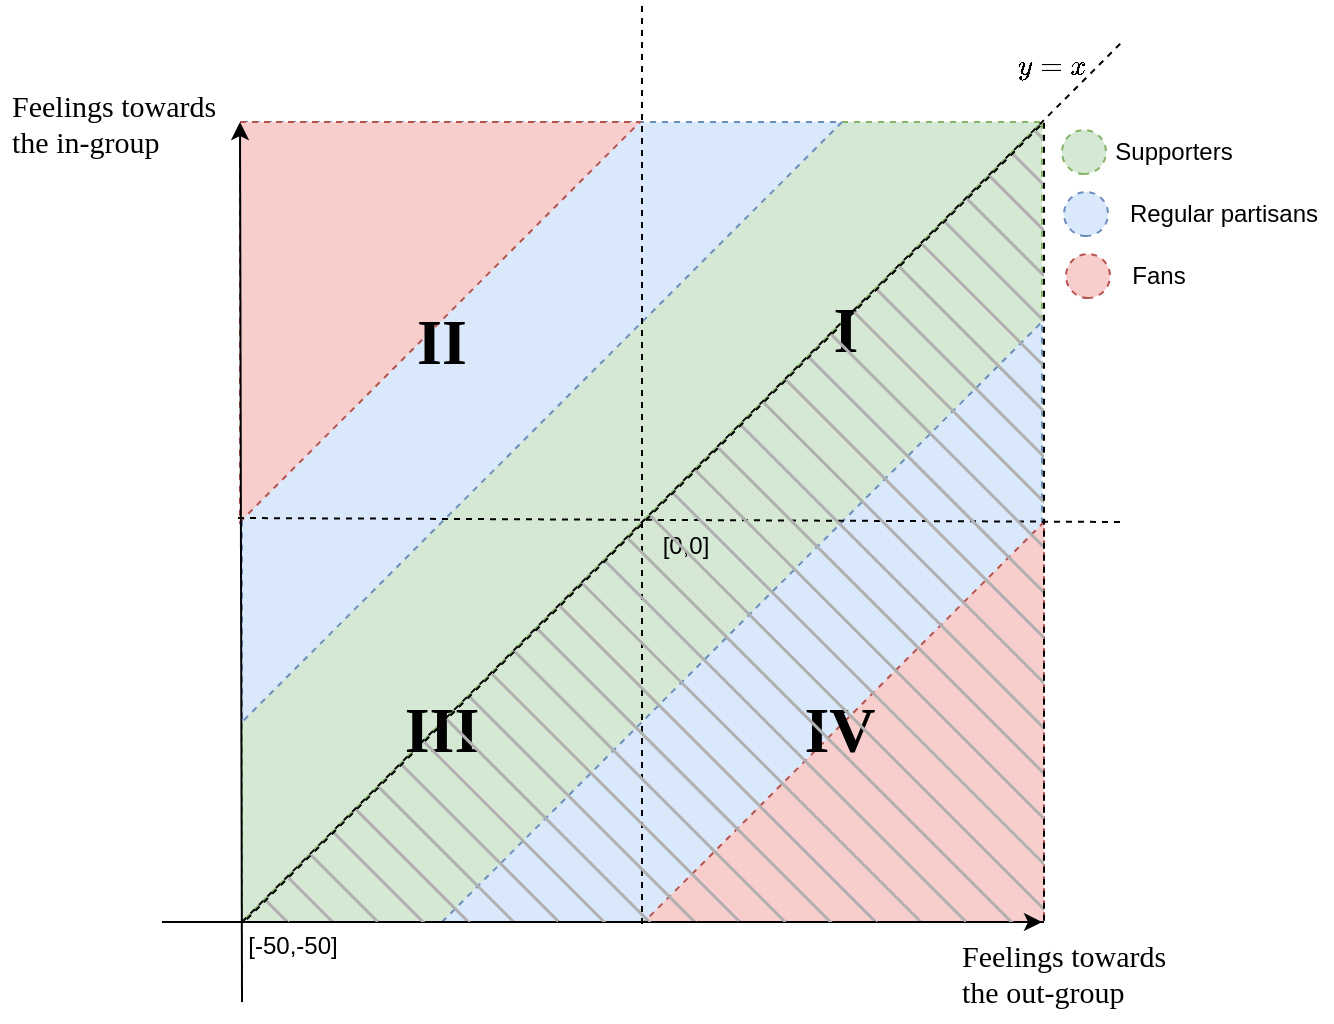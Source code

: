 <mxfile version="20.2.3" type="device"><diagram id="XeUqT9JJOssUZ1a4HoXG" name="Página-1"><mxGraphModel dx="1183" dy="721" grid="1" gridSize="10" guides="1" tooltips="1" connect="1" arrows="1" fold="1" page="0" pageScale="1" pageWidth="800" pageHeight="800" background="none" math="1" shadow="0"><root><mxCell id="0"/><mxCell id="1" parent="0"/><mxCell id="sozN3ZFLkWiIzvAPSyXE-25" value="" style="group;rotation=-180;" vertex="1" connectable="0" parent="1"><mxGeometry x="200" y="200" width="401" height="400" as="geometry"/></mxCell><mxCell id="sozN3ZFLkWiIzvAPSyXE-22" value="" style="verticalLabelPosition=bottom;verticalAlign=top;html=1;shape=mxgraph.basic.orthogonal_triangle;dashed=1;rotation=-90;fillColor=#d5e8d4;strokeColor=#82b366;" vertex="1" parent="sozN3ZFLkWiIzvAPSyXE-25"><mxGeometry width="400" height="400" as="geometry"/></mxCell><mxCell id="sozN3ZFLkWiIzvAPSyXE-23" value="" style="verticalLabelPosition=bottom;verticalAlign=top;html=1;shape=mxgraph.basic.orthogonal_triangle;dashed=1;rotation=-90;fillColor=#dae8fc;strokeColor=#6c8ebf;" vertex="1" parent="sozN3ZFLkWiIzvAPSyXE-25"><mxGeometry x="100" y="100" width="300" height="300" as="geometry"/></mxCell><mxCell id="sozN3ZFLkWiIzvAPSyXE-24" value="" style="verticalLabelPosition=bottom;verticalAlign=top;html=1;shape=mxgraph.basic.orthogonal_triangle;dashed=1;rotation=-90;fillColor=#f8cecc;strokeColor=#b85450;" vertex="1" parent="sozN3ZFLkWiIzvAPSyXE-25"><mxGeometry x="201" y="200" width="200" height="200" as="geometry"/></mxCell><mxCell id="sozN3ZFLkWiIzvAPSyXE-9" value="" style="verticalLabelPosition=bottom;verticalAlign=top;html=1;shape=mxgraph.basic.orthogonal_triangle;dashed=1;rotation=90;fillColor=#d5e8d4;strokeColor=#82b366;" vertex="1" parent="1"><mxGeometry x="200" y="200" width="400" height="400" as="geometry"/></mxCell><mxCell id="sozN3ZFLkWiIzvAPSyXE-10" value="" style="verticalLabelPosition=bottom;verticalAlign=top;html=1;shape=mxgraph.basic.orthogonal_triangle;dashed=1;rotation=90;fillColor=#dae8fc;strokeColor=#6c8ebf;" vertex="1" parent="1"><mxGeometry x="200" y="200" width="300" height="300" as="geometry"/></mxCell><mxCell id="sozN3ZFLkWiIzvAPSyXE-12" value="" style="verticalLabelPosition=bottom;verticalAlign=top;html=1;shape=mxgraph.basic.orthogonal_triangle;dashed=1;rotation=90;fillColor=#f8cecc;strokeColor=#b85450;" vertex="1" parent="1"><mxGeometry x="199" y="200" width="200" height="200" as="geometry"/></mxCell><mxCell id="bAm20Q3qM2fMfq0TDoM_-10" value="&lt;h2&gt;&lt;font style=&quot;font-size: 32px;&quot;&gt;I&lt;/font&gt;&lt;/h2&gt;" style="text;html=1;strokeColor=none;fillColor=none;align=center;verticalAlign=middle;whiteSpace=wrap;rounded=0;fontFamily=CMU Serif;" parent="1" vertex="1"><mxGeometry x="449" y="265" width="106" height="77" as="geometry"/></mxCell><mxCell id="sozN3ZFLkWiIzvAPSyXE-3" value="" style="endArrow=none;html=1;rounded=0;strokeColor=default;endFill=0;dashed=1;" edge="1" parent="1"><mxGeometry width="50" height="50" relative="1" as="geometry"><mxPoint x="200" y="600" as="sourcePoint"/><mxPoint x="640" y="160" as="targetPoint"/><Array as="points"/></mxGeometry></mxCell><mxCell id="bAm20Q3qM2fMfq0TDoM_-2" value="" style="endArrow=none;html=1;rounded=0;dashed=1;endFill=0;" parent="1" edge="1"><mxGeometry x="198" y="237" width="50" height="50" relative="1" as="geometry"><mxPoint x="198" y="398" as="sourcePoint"/><mxPoint x="640" y="400" as="targetPoint"/></mxGeometry></mxCell><mxCell id="bAm20Q3qM2fMfq0TDoM_-7" value="Feelings towards &#10;the out-group" style="text;strokeColor=none;fillColor=none;align=left;verticalAlign=middle;spacingLeft=4;spacingRight=4;overflow=hidden;points=[[0,0.5],[1,0.5]];portConstraint=eastwest;rotatable=0;fontSize=15;fontFamily=CMU Serif;" parent="1" vertex="1"><mxGeometry x="554" y="600" width="126" height="50" as="geometry"/></mxCell><mxCell id="bAm20Q3qM2fMfq0TDoM_-8" value="Feelings towards &#10;the in-group" style="text;strokeColor=none;fillColor=none;align=left;verticalAlign=middle;spacingLeft=4;spacingRight=4;overflow=hidden;points=[[0,0.5],[1,0.5]];portConstraint=eastwest;rotatable=0;fontFamily=CMU Serif;fontSize=15;" parent="1" vertex="1"><mxGeometry x="79" y="170" width="120" height="60" as="geometry"/></mxCell><mxCell id="bAm20Q3qM2fMfq0TDoM_-11" value="&lt;h2&gt;&lt;font style=&quot;font-size: 32px;&quot;&gt;II&lt;/font&gt;&lt;/h2&gt;" style="text;html=1;strokeColor=none;fillColor=none;align=center;verticalAlign=middle;whiteSpace=wrap;rounded=0;fontFamily=CMU Serif;" parent="1" vertex="1"><mxGeometry x="245" y="270" width="110" height="80" as="geometry"/></mxCell><mxCell id="bAm20Q3qM2fMfq0TDoM_-12" value="&lt;h2&gt;&lt;font style=&quot;font-size: 32px;&quot;&gt;III&lt;/font&gt;&lt;/h2&gt;" style="text;html=1;strokeColor=none;fillColor=none;align=center;verticalAlign=middle;whiteSpace=wrap;rounded=0;fontFamily=CMU Serif;" parent="1" vertex="1"><mxGeometry x="245" y="464.12" width="110" height="80" as="geometry"/></mxCell><mxCell id="bAm20Q3qM2fMfq0TDoM_-13" value="&lt;h2&gt;&lt;font style=&quot;font-size: 32px;&quot;&gt;IV&lt;/font&gt;&lt;/h2&gt;" style="text;html=1;strokeColor=none;fillColor=none;align=center;verticalAlign=middle;whiteSpace=wrap;rounded=0;fontFamily=CMU Serif;" parent="1" vertex="1"><mxGeometry x="444" y="464.12" width="110" height="80" as="geometry"/></mxCell><mxCell id="bAm20Q3qM2fMfq0TDoM_-1" value="" style="endArrow=none;html=1;rounded=0;strokeColor=default;endFill=0;dashed=1;" parent="1" edge="1"><mxGeometry width="50" height="50" relative="1" as="geometry"><mxPoint x="400" y="601" as="sourcePoint"/><mxPoint x="400" y="140" as="targetPoint"/><Array as="points"/></mxGeometry></mxCell><mxCell id="mYAroBCSBbK8BKXSBdGv-1" value="" style="endArrow=classic;html=1;rounded=0;" parent="1" edge="1"><mxGeometry width="50" height="50" relative="1" as="geometry"><mxPoint x="200" y="640" as="sourcePoint"/><mxPoint x="199" y="200" as="targetPoint"/></mxGeometry></mxCell><mxCell id="mYAroBCSBbK8BKXSBdGv-2" value="" style="endArrow=classic;html=1;rounded=0;" parent="1" edge="1"><mxGeometry width="50" height="50" relative="1" as="geometry"><mxPoint x="160" y="600" as="sourcePoint"/><mxPoint x="600" y="600" as="targetPoint"/></mxGeometry></mxCell><mxCell id="KRDabdw6Ir6tUlGIB619-1" value="[0,0]" style="text;html=1;strokeColor=none;fillColor=none;align=center;verticalAlign=middle;whiteSpace=wrap;rounded=0;" parent="1" vertex="1"><mxGeometry x="400" y="400" width="44" height="23" as="geometry"/></mxCell><mxCell id="3CmXBG1Wru33IuDRvUsw-3" value="" style="group" parent="1" vertex="1" connectable="0"><mxGeometry x="610" y="200" width="86" height="30" as="geometry"/></mxCell><mxCell id="3CmXBG1Wru33IuDRvUsw-1" value="Supporters" style="text;html=1;strokeColor=none;fillColor=none;align=center;verticalAlign=middle;whiteSpace=wrap;rounded=0;" parent="3CmXBG1Wru33IuDRvUsw-3" vertex="1"><mxGeometry x="26" width="60" height="30" as="geometry"/></mxCell><mxCell id="3CmXBG1Wru33IuDRvUsw-2" value="" style="ellipse;whiteSpace=wrap;html=1;aspect=fixed;direction=south;dashed=1;fillColor=#d5e8d4;strokeColor=#82b366;" parent="3CmXBG1Wru33IuDRvUsw-3" vertex="1"><mxGeometry y="4" width="22" height="22" as="geometry"/></mxCell><mxCell id="3CmXBG1Wru33IuDRvUsw-4" value="" style="group" parent="1" vertex="1" connectable="0"><mxGeometry x="611" y="231" width="134" height="30" as="geometry"/></mxCell><mxCell id="3CmXBG1Wru33IuDRvUsw-5" value="Regular partisans" style="text;html=1;strokeColor=none;fillColor=none;align=center;verticalAlign=middle;whiteSpace=wrap;rounded=0;" parent="3CmXBG1Wru33IuDRvUsw-4" vertex="1"><mxGeometry x="26" width="108" height="30" as="geometry"/></mxCell><mxCell id="3CmXBG1Wru33IuDRvUsw-6" value="" style="ellipse;whiteSpace=wrap;html=1;aspect=fixed;direction=south;dashed=1;fillColor=#dae8fc;strokeColor=#6c8ebf;" parent="3CmXBG1Wru33IuDRvUsw-4" vertex="1"><mxGeometry y="4" width="22" height="22" as="geometry"/></mxCell><mxCell id="3CmXBG1Wru33IuDRvUsw-7" value="" style="group" parent="1" vertex="1" connectable="0"><mxGeometry x="612" y="262" width="86" height="30" as="geometry"/></mxCell><mxCell id="3CmXBG1Wru33IuDRvUsw-8" value="Fans" style="text;html=1;strokeColor=none;fillColor=none;align=center;verticalAlign=middle;whiteSpace=wrap;rounded=0;" parent="3CmXBG1Wru33IuDRvUsw-7" vertex="1"><mxGeometry x="26" width="41" height="30" as="geometry"/></mxCell><mxCell id="3CmXBG1Wru33IuDRvUsw-9" value="" style="ellipse;whiteSpace=wrap;html=1;aspect=fixed;direction=south;dashed=1;fillColor=#f8cecc;strokeColor=#b85450;" parent="3CmXBG1Wru33IuDRvUsw-7" vertex="1"><mxGeometry y="4" width="22" height="22" as="geometry"/></mxCell><mxCell id="sozN3ZFLkWiIzvAPSyXE-26" value="[-50,-50]" style="text;html=1;strokeColor=none;fillColor=none;align=center;verticalAlign=middle;whiteSpace=wrap;rounded=0;" vertex="1" parent="1"><mxGeometry x="201" y="600" width="49" height="23" as="geometry"/></mxCell><mxCell id="sozN3ZFLkWiIzvAPSyXE-27" value="$$y = x$$" style="text;html=1;strokeColor=none;fillColor=none;align=center;verticalAlign=middle;whiteSpace=wrap;rounded=0;" vertex="1" parent="1"><mxGeometry x="580" y="160" width="50" height="23" as="geometry"/></mxCell><mxCell id="sozN3ZFLkWiIzvAPSyXE-29" value="" style="verticalLabelPosition=bottom;verticalAlign=top;html=1;shape=mxgraph.basic.orthogonal_triangle;dashed=1;rotation=-90;fillStyle=hatch;fillColor=#B0B0B0;" vertex="1" parent="1"><mxGeometry x="201" y="200" width="400" height="400" as="geometry"/></mxCell></root></mxGraphModel></diagram></mxfile>